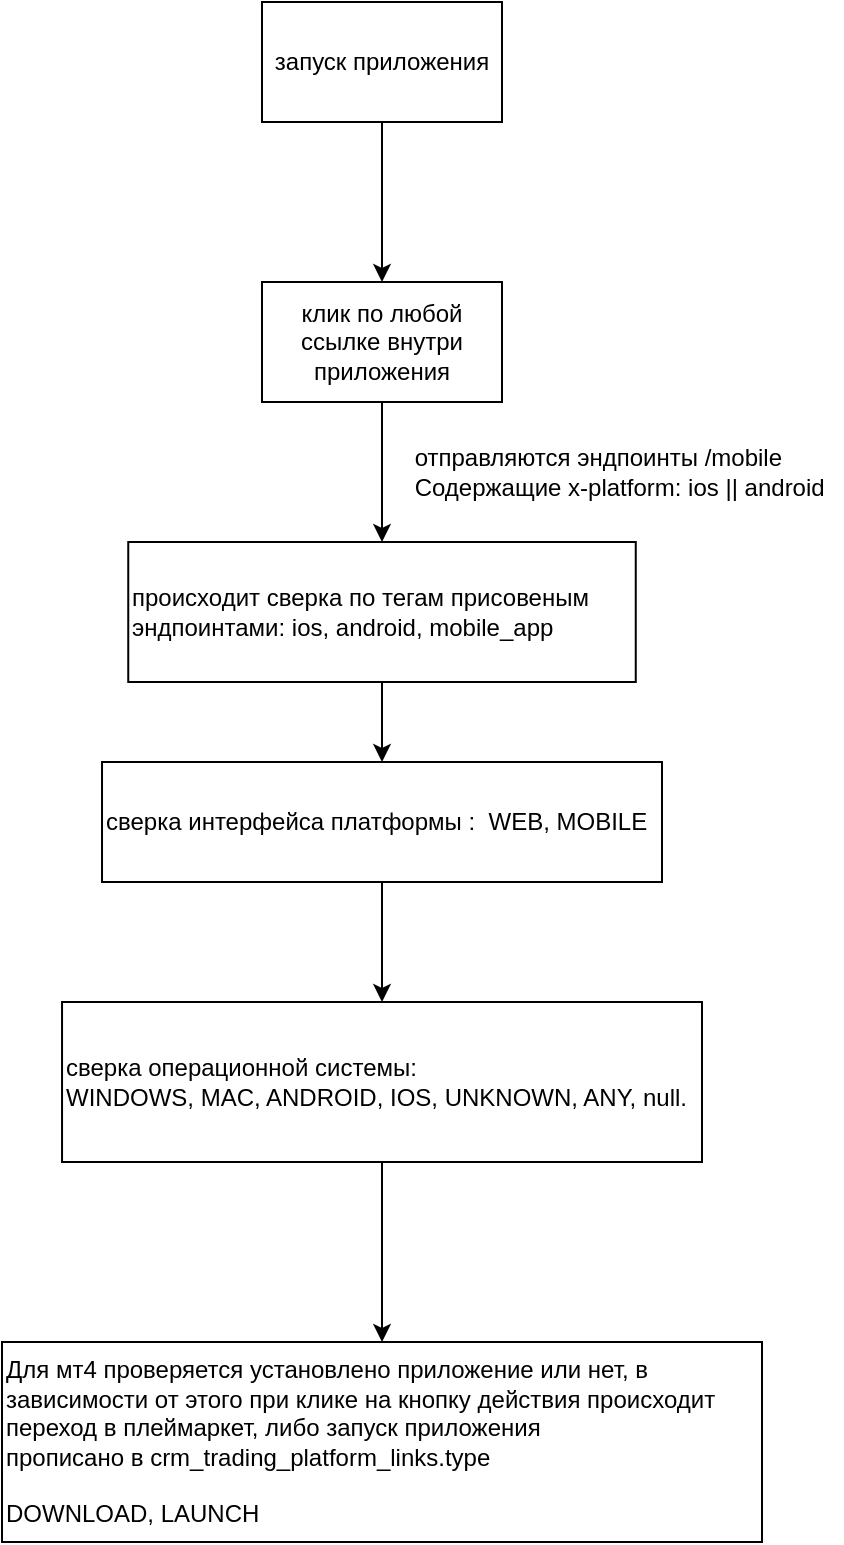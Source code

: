 <mxfile version="16.0.0" type="google"><diagram id="C5RBs43oDa-KdzZeNtuy" name="Page-1"><mxGraphModel dx="1422" dy="781" grid="1" gridSize="10" guides="1" tooltips="1" connect="1" arrows="1" fold="1" page="1" pageScale="1" pageWidth="827" pageHeight="1169" math="0" shadow="0"><root><mxCell id="WIyWlLk6GJQsqaUBKTNV-0"/><mxCell id="WIyWlLk6GJQsqaUBKTNV-1" parent="WIyWlLk6GJQsqaUBKTNV-0"/><mxCell id="vfV_YX83emzVDWGFPPX--2" value="" style="edgeStyle=orthogonalEdgeStyle;rounded=0;orthogonalLoop=1;jettySize=auto;html=1;" edge="1" parent="WIyWlLk6GJQsqaUBKTNV-1" source="vfV_YX83emzVDWGFPPX--0" target="vfV_YX83emzVDWGFPPX--1"><mxGeometry relative="1" as="geometry"/></mxCell><mxCell id="vfV_YX83emzVDWGFPPX--0" value="запуск приложения" style="rounded=0;whiteSpace=wrap;html=1;" vertex="1" parent="WIyWlLk6GJQsqaUBKTNV-1"><mxGeometry x="280" y="60" width="120" height="60" as="geometry"/></mxCell><mxCell id="vfV_YX83emzVDWGFPPX--4" value="" style="edgeStyle=orthogonalEdgeStyle;rounded=0;orthogonalLoop=1;jettySize=auto;html=1;" edge="1" parent="WIyWlLk6GJQsqaUBKTNV-1" source="vfV_YX83emzVDWGFPPX--1" target="vfV_YX83emzVDWGFPPX--3"><mxGeometry relative="1" as="geometry"/></mxCell><mxCell id="vfV_YX83emzVDWGFPPX--1" value="клик по любой ссылке внутри приложения" style="rounded=0;whiteSpace=wrap;html=1;" vertex="1" parent="WIyWlLk6GJQsqaUBKTNV-1"><mxGeometry x="280" y="200" width="120" height="60" as="geometry"/></mxCell><mxCell id="vfV_YX83emzVDWGFPPX--7" value="" style="edgeStyle=orthogonalEdgeStyle;rounded=0;orthogonalLoop=1;jettySize=auto;html=1;" edge="1" parent="WIyWlLk6GJQsqaUBKTNV-1" source="vfV_YX83emzVDWGFPPX--3" target="vfV_YX83emzVDWGFPPX--6"><mxGeometry relative="1" as="geometry"/></mxCell><mxCell id="vfV_YX83emzVDWGFPPX--3" value="происходит сверка по тегам присовеным эндпоинтами: ios, android, mobile_app&amp;nbsp;" style="rounded=0;whiteSpace=wrap;html=1;rounded=0;align=left;" vertex="1" parent="WIyWlLk6GJQsqaUBKTNV-1"><mxGeometry x="213.13" y="330" width="253.75" height="70" as="geometry"/></mxCell><mxCell id="vfV_YX83emzVDWGFPPX--5" value="&lt;div style=&quot;text-align: left&quot;&gt;&lt;span&gt;отправляются эндпоинты /mobile&lt;/span&gt;&lt;/div&gt;&lt;div style=&quot;text-align: left&quot;&gt;&lt;span&gt;Содержащие x-platform: ios || android&lt;/span&gt;&lt;span&gt;&amp;nbsp;&lt;/span&gt;&lt;/div&gt;" style="text;html=1;align=center;verticalAlign=middle;resizable=0;points=[];autosize=1;strokeColor=none;fillColor=none;" vertex="1" parent="WIyWlLk6GJQsqaUBKTNV-1"><mxGeometry x="350" y="280" width="220" height="30" as="geometry"/></mxCell><mxCell id="vfV_YX83emzVDWGFPPX--9" value="" style="edgeStyle=orthogonalEdgeStyle;rounded=0;orthogonalLoop=1;jettySize=auto;html=1;" edge="1" parent="WIyWlLk6GJQsqaUBKTNV-1" source="vfV_YX83emzVDWGFPPX--6" target="vfV_YX83emzVDWGFPPX--8"><mxGeometry relative="1" as="geometry"/></mxCell><mxCell id="vfV_YX83emzVDWGFPPX--6" value="сверка интерфейса платформы :&amp;nbsp; WEB, MOBILE" style="whiteSpace=wrap;html=1;align=left;rounded=0;" vertex="1" parent="WIyWlLk6GJQsqaUBKTNV-1"><mxGeometry x="200.01" y="440" width="279.99" height="60" as="geometry"/></mxCell><mxCell id="vfV_YX83emzVDWGFPPX--11" value="" style="edgeStyle=orthogonalEdgeStyle;rounded=0;orthogonalLoop=1;jettySize=auto;html=1;" edge="1" parent="WIyWlLk6GJQsqaUBKTNV-1" source="vfV_YX83emzVDWGFPPX--8" target="vfV_YX83emzVDWGFPPX--10"><mxGeometry relative="1" as="geometry"/></mxCell><mxCell id="vfV_YX83emzVDWGFPPX--8" value="сверка операционной системы:&lt;br&gt;WINDOWS, MAC, ANDROID, IOS, UNKNOWN, ANY, null." style="whiteSpace=wrap;html=1;align=left;rounded=0;" vertex="1" parent="WIyWlLk6GJQsqaUBKTNV-1"><mxGeometry x="180.02" y="560" width="319.98" height="80" as="geometry"/></mxCell><mxCell id="vfV_YX83emzVDWGFPPX--10" value="Для мт4 проверяется установлено приложение или нет, в зависимости от этого при клике на кнопку действия происходит переход в плеймаркет, либо запуск приложения&lt;br&gt;прописано в&amp;nbsp;crm_trading_platform_links.type&lt;br&gt;&lt;br&gt;DOWNLOAD, LAUNCH" style="whiteSpace=wrap;html=1;align=left;rounded=0;" vertex="1" parent="WIyWlLk6GJQsqaUBKTNV-1"><mxGeometry x="150" y="730" width="380" height="100" as="geometry"/></mxCell></root></mxGraphModel></diagram></mxfile>